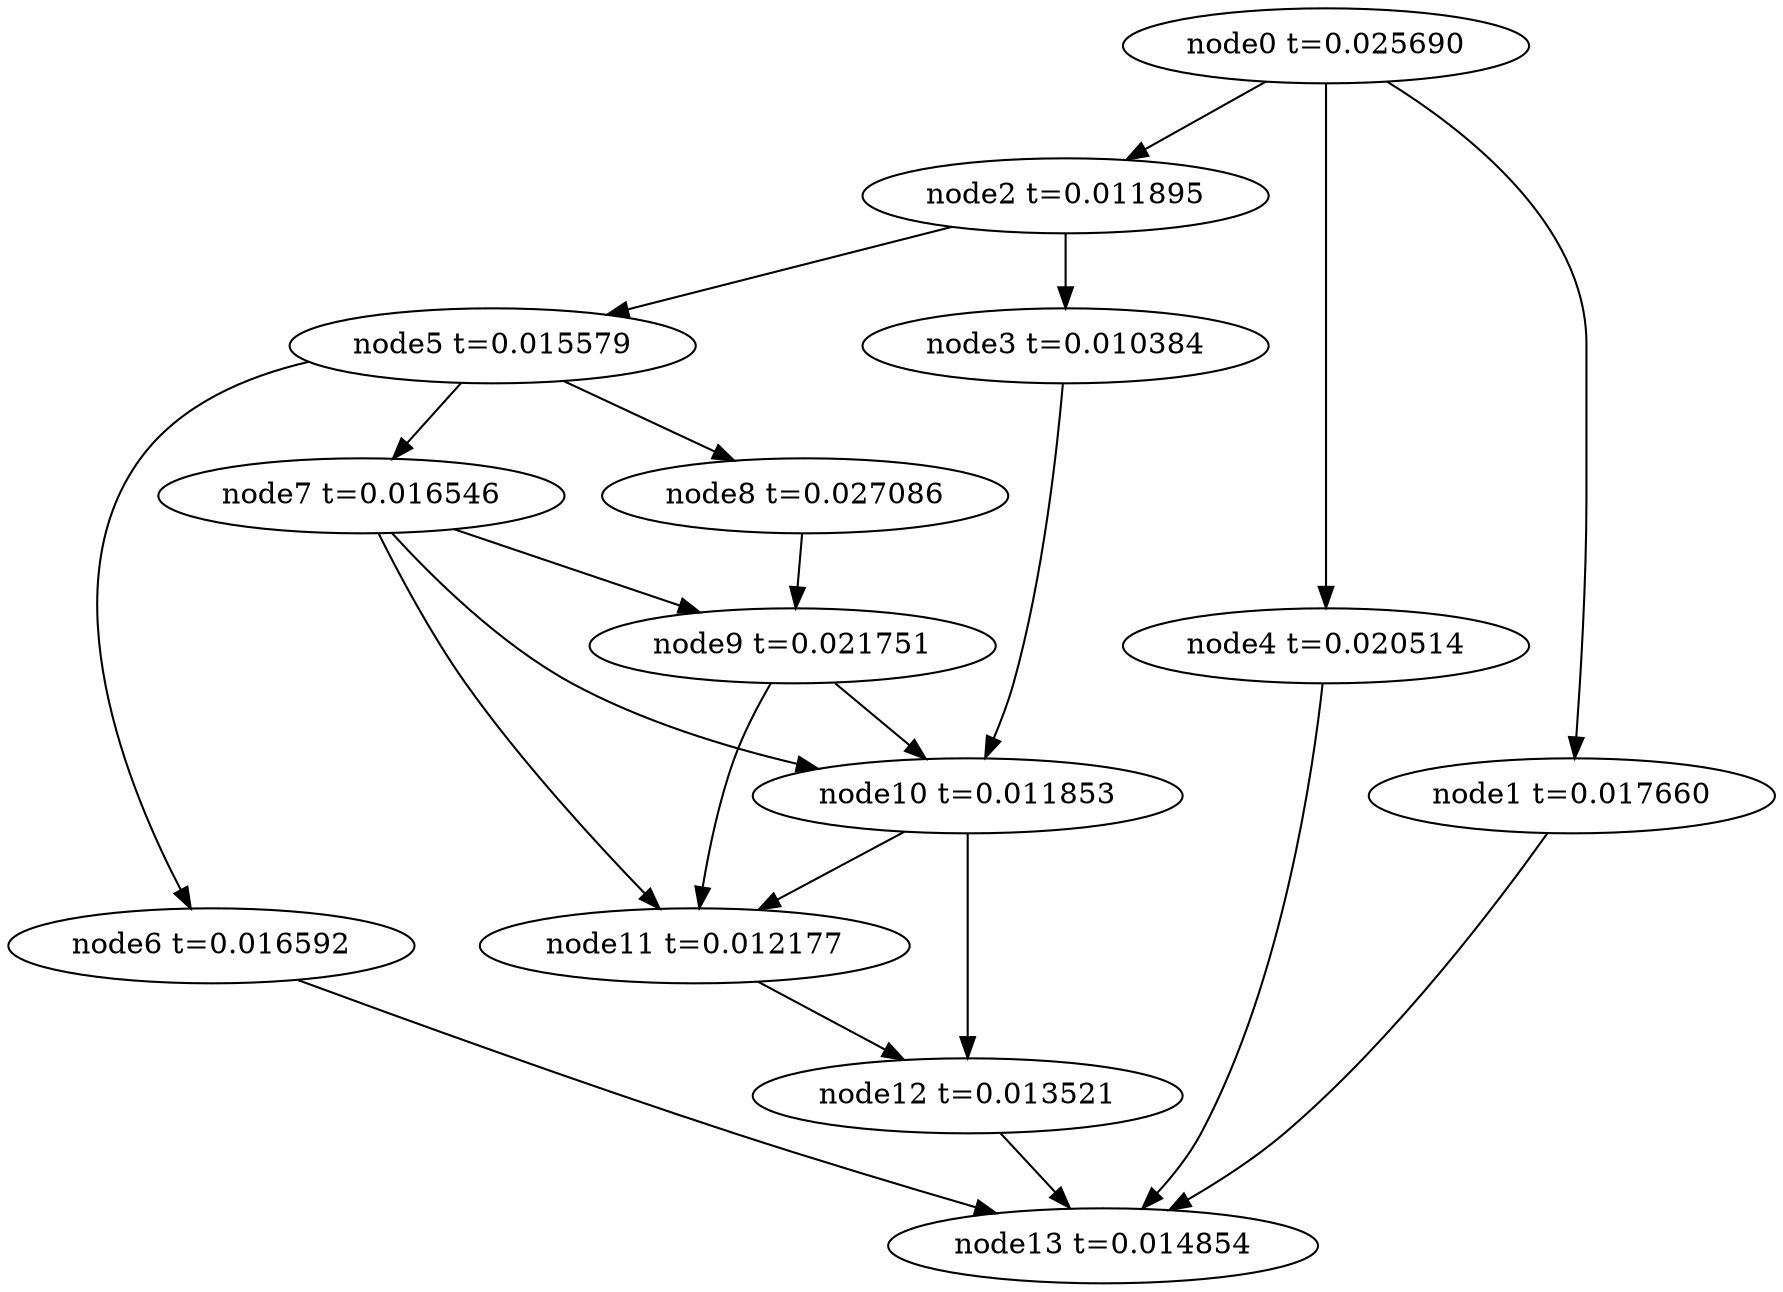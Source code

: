 digraph g{
	node13[label="node13 t=0.014854"]
	node12 -> node13
	node12[label="node12 t=0.013521"];
	node11 -> node12
	node11[label="node11 t=0.012177"];
	node10 -> node12
	node10 -> node11
	node10[label="node10 t=0.011853"];
	node9 -> node11
	node9 -> node10
	node9[label="node9 t=0.021751"];
	node8 -> node9
	node8[label="node8 t=0.027086"];
	node7 -> node11
	node7 -> node10
	node7 -> node9
	node7[label="node7 t=0.016546"];
	node6 -> node13
	node6[label="node6 t=0.016592"];
	node5 -> node8
	node5 -> node7
	node5 -> node6
	node5[label="node5 t=0.015579"];
	node4 -> node13
	node4[label="node4 t=0.020514"];
	node3 -> node10
	node3[label="node3 t=0.010384"];
	node2 -> node5
	node2 -> node3
	node2[label="node2 t=0.011895"];
	node1 -> node13
	node1[label="node1 t=0.017660"];
	node0 -> node4
	node0 -> node2
	node0 -> node1
	node0[label="node0 t=0.025690"];
}
